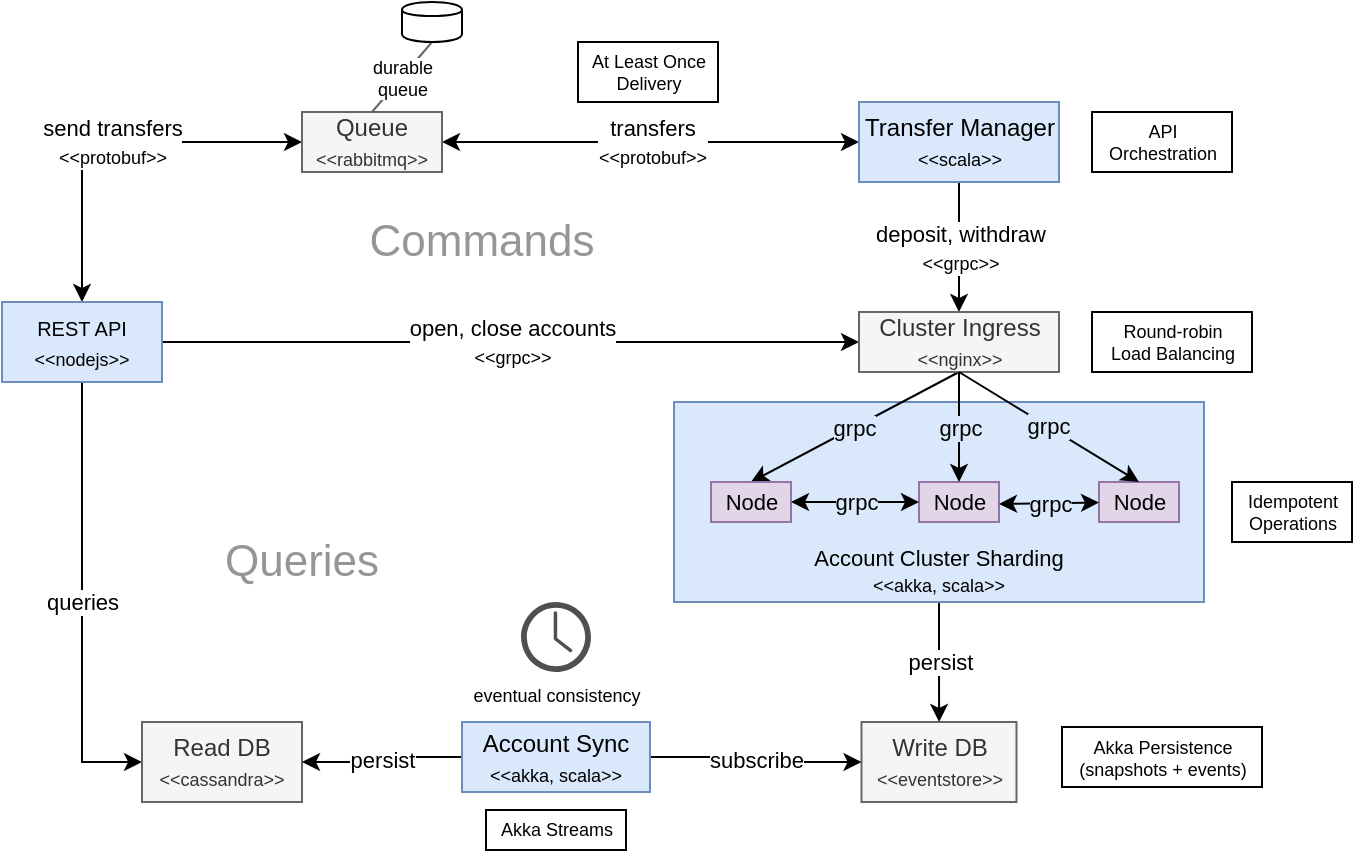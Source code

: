 <mxfile version="12.4.2" type="device" pages="1"><diagram id="GLVkd1LdRXpkTAoia9ih" name="Page-1"><mxGraphModel dx="905" dy="522" grid="1" gridSize="10" guides="1" tooltips="1" connect="1" arrows="1" fold="1" page="1" pageScale="1" pageWidth="827" pageHeight="1169" math="0" shadow="0"><root><mxCell id="0"/><mxCell id="1" parent="0"/><mxCell id="kTjVumUIt8IoQfV7V2RS-10" value="send transfers&lt;br&gt;&lt;font style=&quot;font-size: 9px&quot;&gt;&amp;lt;&amp;lt;protobuf&amp;gt;&amp;gt;&lt;/font&gt;" style="edgeStyle=orthogonalEdgeStyle;rounded=0;orthogonalLoop=1;jettySize=auto;html=1;entryX=0;entryY=0.5;entryDx=0;entryDy=0;startArrow=classic;startFill=1;exitX=0.5;exitY=0;exitDx=0;exitDy=0;" parent="1" source="kTjVumUIt8IoQfV7V2RS-1" target="kTjVumUIt8IoQfV7V2RS-2" edge="1"><mxGeometry relative="1" as="geometry"/></mxCell><mxCell id="kTjVumUIt8IoQfV7V2RS-15" value="queries" style="edgeStyle=orthogonalEdgeStyle;rounded=0;orthogonalLoop=1;jettySize=auto;html=1;entryX=0;entryY=0.5;entryDx=0;entryDy=0;" parent="1" source="kTjVumUIt8IoQfV7V2RS-1" target="kTjVumUIt8IoQfV7V2RS-3" edge="1"><mxGeometry relative="1" as="geometry"/></mxCell><mxCell id="DgnLa-CPN9TISSki18p--12" value="open, close accounts&lt;br&gt;&lt;font style=&quot;font-size: 9px&quot;&gt;&amp;lt;&amp;lt;grpc&amp;gt;&amp;gt;&lt;/font&gt;" style="edgeStyle=none;rounded=0;orthogonalLoop=1;jettySize=auto;html=1;startArrow=none;startFill=0;fontSize=11;entryX=0;entryY=0.5;entryDx=0;entryDy=0;" parent="1" source="kTjVumUIt8IoQfV7V2RS-1" target="kTjVumUIt8IoQfV7V2RS-17" edge="1"><mxGeometry relative="1" as="geometry"><mxPoint x="360" y="200" as="targetPoint"/></mxGeometry></mxCell><mxCell id="kTjVumUIt8IoQfV7V2RS-1" value="&lt;div&gt;&lt;font style=&quot;font-size: 10px&quot;&gt;REST API&lt;/font&gt;&lt;/div&gt;&lt;div&gt;&lt;font style=&quot;font-size: 9px&quot;&gt;&amp;lt;&amp;lt;nodejs&amp;gt;&amp;gt;&lt;/font&gt;&lt;br&gt;&lt;/div&gt;" style="rounded=0;whiteSpace=wrap;html=1;fillColor=#dae8fc;strokeColor=#6c8ebf;" parent="1" vertex="1"><mxGeometry x="90" y="180" width="80" height="40" as="geometry"/></mxCell><mxCell id="DgnLa-CPN9TISSki18p--13" value="transfers&lt;br&gt;&lt;span style=&quot;font-size: 9px&quot;&gt;&amp;lt;&amp;lt;protobuf&amp;gt;&amp;gt;&lt;/span&gt;" style="edgeStyle=none;rounded=0;orthogonalLoop=1;jettySize=auto;html=1;entryX=0;entryY=0.5;entryDx=0;entryDy=0;startArrow=classic;startFill=1;fontSize=11;" parent="1" source="kTjVumUIt8IoQfV7V2RS-2" target="kTjVumUIt8IoQfV7V2RS-5" edge="1"><mxGeometry relative="1" as="geometry"/></mxCell><mxCell id="DgnLa-CPN9TISSki18p--16" value="durable&lt;br style=&quot;font-size: 9px;&quot;&gt;queue" style="edgeStyle=none;rounded=0;orthogonalLoop=1;jettySize=auto;html=1;exitX=0.5;exitY=0;exitDx=0;exitDy=0;entryX=0.5;entryY=1;entryDx=0;entryDy=0;startArrow=none;startFill=0;fontSize=9;endArrow=none;endFill=0;fillColor=#f5f5f5;strokeColor=#666666;" parent="1" source="kTjVumUIt8IoQfV7V2RS-2" target="DgnLa-CPN9TISSki18p--15" edge="1"><mxGeometry relative="1" as="geometry"/></mxCell><mxCell id="kTjVumUIt8IoQfV7V2RS-2" value="&lt;div&gt;Queue&lt;/div&gt;&lt;div&gt;&lt;font style=&quot;font-size: 9px&quot;&gt;&amp;lt;&amp;lt;rabbitmq&amp;gt;&amp;gt;&lt;/font&gt;&lt;br&gt;&lt;/div&gt;" style="rounded=0;whiteSpace=wrap;html=1;fillColor=#f5f5f5;strokeColor=#666666;fontColor=#333333;" parent="1" vertex="1"><mxGeometry x="240" y="85" width="70" height="30" as="geometry"/></mxCell><mxCell id="kTjVumUIt8IoQfV7V2RS-3" value="&lt;div&gt;Read DB&lt;br&gt;&lt;/div&gt;&lt;div&gt;&lt;font style=&quot;font-size: 9px&quot;&gt;&amp;lt;&amp;lt;cassandra&amp;gt;&amp;gt;&lt;/font&gt;&lt;br&gt;&lt;/div&gt;" style="rounded=0;whiteSpace=wrap;html=1;fillColor=#f5f5f5;strokeColor=#666666;fontColor=#333333;" parent="1" vertex="1"><mxGeometry x="160" y="390" width="80" height="40" as="geometry"/></mxCell><mxCell id="kTjVumUIt8IoQfV7V2RS-4" value="&lt;div&gt;Write DB&lt;br&gt;&lt;/div&gt;&lt;div&gt;&lt;font style=&quot;font-size: 9px&quot;&gt;&amp;lt;&amp;lt;eventstore&amp;gt;&amp;gt;&lt;/font&gt;&lt;br&gt;&lt;/div&gt;" style="rounded=0;whiteSpace=wrap;html=1;fillColor=#f5f5f5;strokeColor=#666666;fontColor=#333333;" parent="1" vertex="1"><mxGeometry x="519.75" y="390" width="77.5" height="40" as="geometry"/></mxCell><mxCell id="kTjVumUIt8IoQfV7V2RS-19" value="deposit, withdraw&lt;br&gt;&lt;font style=&quot;font-size: 9px&quot;&gt;&amp;lt;&amp;lt;grpc&amp;gt;&amp;gt;&lt;/font&gt;" style="edgeStyle=orthogonalEdgeStyle;rounded=0;orthogonalLoop=1;jettySize=auto;html=1;entryX=0.5;entryY=0;entryDx=0;entryDy=0;" parent="1" source="kTjVumUIt8IoQfV7V2RS-5" target="kTjVumUIt8IoQfV7V2RS-17" edge="1"><mxGeometry relative="1" as="geometry"/></mxCell><mxCell id="kTjVumUIt8IoQfV7V2RS-5" value="&lt;div&gt;Transfer Manager&lt;br&gt;&lt;/div&gt;&lt;div&gt;&lt;font style=&quot;font-size: 9px&quot;&gt;&amp;lt;&amp;lt;scala&amp;gt;&amp;gt;&lt;/font&gt;&lt;br&gt;&lt;/div&gt;" style="rounded=0;whiteSpace=wrap;html=1;fillColor=#dae8fc;strokeColor=#6c8ebf;" parent="1" vertex="1"><mxGeometry x="518.5" y="80" width="100" height="40" as="geometry"/></mxCell><mxCell id="kTjVumUIt8IoQfV7V2RS-11" value="persist" style="edgeStyle=orthogonalEdgeStyle;rounded=0;orthogonalLoop=1;jettySize=auto;html=1;" parent="1" source="kTjVumUIt8IoQfV7V2RS-6" target="kTjVumUIt8IoQfV7V2RS-4" edge="1"><mxGeometry relative="1" as="geometry"><mxPoint x="786" y="480" as="sourcePoint"/></mxGeometry></mxCell><mxCell id="kTjVumUIt8IoQfV7V2RS-6" value="&lt;div style=&quot;font-size: 11px&quot;&gt;Account Cluster Sharding&lt;/div&gt;&lt;div&gt;&lt;font style=&quot;font-size: 9px&quot;&gt;&amp;lt;&amp;lt;akka, scala&amp;gt;&amp;gt;&lt;/font&gt;&lt;/div&gt;" style="rounded=0;whiteSpace=wrap;html=1;verticalAlign=bottom;align=center;fontSize=11;fillColor=#dae8fc;strokeColor=#6c8ebf;" parent="1" vertex="1"><mxGeometry x="426" y="230" width="265" height="100" as="geometry"/></mxCell><mxCell id="kTjVumUIt8IoQfV7V2RS-13" value="subscribe" style="edgeStyle=orthogonalEdgeStyle;rounded=0;orthogonalLoop=1;jettySize=auto;html=1;entryX=0;entryY=0.5;entryDx=0;entryDy=0;exitX=1;exitY=0.5;exitDx=0;exitDy=0;" parent="1" source="kTjVumUIt8IoQfV7V2RS-12" target="kTjVumUIt8IoQfV7V2RS-4" edge="1"><mxGeometry relative="1" as="geometry"><mxPoint x="470" y="410" as="sourcePoint"/><mxPoint x="676" y="600" as="targetPoint"/></mxGeometry></mxCell><mxCell id="kTjVumUIt8IoQfV7V2RS-14" value="persist" style="edgeStyle=orthogonalEdgeStyle;rounded=0;orthogonalLoop=1;jettySize=auto;html=1;entryX=1;entryY=0.5;entryDx=0;entryDy=0;" parent="1" source="kTjVumUIt8IoQfV7V2RS-12" target="kTjVumUIt8IoQfV7V2RS-3" edge="1"><mxGeometry relative="1" as="geometry"><mxPoint x="240" y="610" as="targetPoint"/></mxGeometry></mxCell><mxCell id="kTjVumUIt8IoQfV7V2RS-12" value="&lt;div&gt;Account Sync&lt;br&gt;&lt;/div&gt;&lt;div&gt;&lt;font style=&quot;font-size: 9px&quot;&gt;&amp;lt;&amp;lt;akka, scala&amp;gt;&amp;gt;&lt;/font&gt;&lt;br&gt;&lt;/div&gt;" style="rounded=0;whiteSpace=wrap;html=1;fillColor=#dae8fc;strokeColor=#6c8ebf;" parent="1" vertex="1"><mxGeometry x="320" y="390" width="94" height="35" as="geometry"/></mxCell><mxCell id="kTjVumUIt8IoQfV7V2RS-18" value="grpc" style="rounded=0;orthogonalLoop=1;jettySize=auto;html=1;exitX=0.5;exitY=1;exitDx=0;exitDy=0;entryX=0.5;entryY=0;entryDx=0;entryDy=0;labelBackgroundColor=#DAE8FC;" parent="1" source="kTjVumUIt8IoQfV7V2RS-17" target="DgnLa-CPN9TISSki18p--4" edge="1"><mxGeometry relative="1" as="geometry"><mxPoint x="728.5" y="200" as="sourcePoint"/></mxGeometry></mxCell><mxCell id="kTjVumUIt8IoQfV7V2RS-17" value="&lt;div&gt;Cluster Ingress&lt;br&gt;&lt;/div&gt;&lt;div&gt;&lt;font style=&quot;font-size: 9px&quot;&gt;&amp;lt;&amp;lt;nginx&amp;gt;&amp;gt;&lt;/font&gt;&lt;br&gt;&lt;/div&gt;" style="rounded=0;whiteSpace=wrap;html=1;fillColor=#f5f5f5;strokeColor=#666666;fontColor=#333333;" parent="1" vertex="1"><mxGeometry x="518.5" y="185" width="100" height="30" as="geometry"/></mxCell><mxCell id="DgnLa-CPN9TISSki18p--4" value="Node" style="rounded=0;whiteSpace=wrap;html=1;fontSize=11;align=center;fillColor=#e1d5e7;strokeColor=#9673a6;" parent="1" vertex="1"><mxGeometry x="444.5" y="270" width="40" height="20" as="geometry"/></mxCell><mxCell id="DgnLa-CPN9TISSki18p--5" value="Node" style="rounded=0;whiteSpace=wrap;html=1;fontSize=11;align=center;fillColor=#e1d5e7;strokeColor=#9673a6;" parent="1" vertex="1"><mxGeometry x="548.5" y="270" width="40" height="20" as="geometry"/></mxCell><mxCell id="DgnLa-CPN9TISSki18p--6" value="Node" style="rounded=0;whiteSpace=wrap;html=1;fontSize=11;align=center;fillColor=#e1d5e7;strokeColor=#9673a6;" parent="1" vertex="1"><mxGeometry x="638.5" y="270" width="40" height="20" as="geometry"/></mxCell><mxCell id="DgnLa-CPN9TISSki18p--8" value="grpc" style="rounded=0;orthogonalLoop=1;jettySize=auto;html=1;exitX=0.5;exitY=1;exitDx=0;exitDy=0;entryX=0.5;entryY=0;entryDx=0;entryDy=0;labelBackgroundColor=#DAE8FC;" parent="1" source="kTjVumUIt8IoQfV7V2RS-17" target="DgnLa-CPN9TISSki18p--5" edge="1"><mxGeometry relative="1" as="geometry"><mxPoint x="568.5" y="205" as="sourcePoint"/><mxPoint x="474.5" y="280" as="targetPoint"/></mxGeometry></mxCell><mxCell id="DgnLa-CPN9TISSki18p--9" value="grpc" style="rounded=0;orthogonalLoop=1;jettySize=auto;html=1;exitX=0.5;exitY=1;exitDx=0;exitDy=0;entryX=0.5;entryY=0;entryDx=0;entryDy=0;labelBackgroundColor=#DAE8FC;" parent="1" source="kTjVumUIt8IoQfV7V2RS-17" target="DgnLa-CPN9TISSki18p--6" edge="1"><mxGeometry relative="1" as="geometry"><mxPoint x="578.5" y="215" as="sourcePoint"/><mxPoint x="484.5" y="290" as="targetPoint"/></mxGeometry></mxCell><mxCell id="DgnLa-CPN9TISSki18p--10" value="grpc" style="rounded=0;orthogonalLoop=1;jettySize=auto;html=1;exitX=0;exitY=0.5;exitDx=0;exitDy=0;entryX=1;entryY=0.5;entryDx=0;entryDy=0;startArrow=classic;startFill=1;labelBackgroundColor=#DAE8FC;" parent="1" source="DgnLa-CPN9TISSki18p--5" target="DgnLa-CPN9TISSki18p--4" edge="1"><mxGeometry relative="1" as="geometry"><mxPoint x="588.5" y="225" as="sourcePoint"/><mxPoint x="494.5" y="300" as="targetPoint"/></mxGeometry></mxCell><mxCell id="DgnLa-CPN9TISSki18p--11" value="grpc" style="rounded=0;orthogonalLoop=1;jettySize=auto;html=1;startArrow=classic;startFill=1;labelBackgroundColor=#DAE8FC;" parent="1" source="DgnLa-CPN9TISSki18p--6" edge="1"><mxGeometry relative="1" as="geometry"><mxPoint x="558.5" y="290" as="sourcePoint"/><mxPoint x="588.5" y="281" as="targetPoint"/></mxGeometry></mxCell><mxCell id="DgnLa-CPN9TISSki18p--15" value="" style="shape=cylinder;whiteSpace=wrap;html=1;boundedLbl=1;backgroundOutline=1;fontSize=11;align=center;" parent="1" vertex="1"><mxGeometry x="290" y="30" width="30" height="20" as="geometry"/></mxCell><mxCell id="DgnLa-CPN9TISSki18p--18" value="API&lt;br style=&quot;font-size: 9px;&quot;&gt;Orchestration" style="text;html=1;align=center;verticalAlign=middle;resizable=0;points=[];;autosize=1;fontSize=9;strokeColor=#000000;" parent="1" vertex="1"><mxGeometry x="635" y="85" width="70" height="30" as="geometry"/></mxCell><mxCell id="DgnLa-CPN9TISSki18p--20" value="Round-robin&lt;br style=&quot;font-size: 9px;&quot;&gt;Load Balancing" style="text;html=1;align=center;verticalAlign=middle;resizable=0;points=[];;autosize=1;fontSize=9;strokeColor=#000000;" parent="1" vertex="1"><mxGeometry x="635" y="185" width="80" height="30" as="geometry"/></mxCell><mxCell id="DgnLa-CPN9TISSki18p--21" value="At Least Once&lt;br style=&quot;font-size: 9px;&quot;&gt;Delivery" style="text;html=1;align=center;verticalAlign=middle;resizable=0;points=[];;autosize=1;fontSize=9;strokeColor=#000000;" parent="1" vertex="1"><mxGeometry x="378" y="50" width="70" height="30" as="geometry"/></mxCell><mxCell id="DgnLa-CPN9TISSki18p--24" value="Idempotent&lt;br style=&quot;font-size: 9px;&quot;&gt;Operations" style="text;html=1;align=center;verticalAlign=middle;resizable=0;points=[];;autosize=1;fontSize=9;strokeColor=#000000;" parent="1" vertex="1"><mxGeometry x="705" y="270" width="60" height="30" as="geometry"/></mxCell><mxCell id="DgnLa-CPN9TISSki18p--25" value="Akka Persistence&lt;br style=&quot;font-size: 9px;&quot;&gt;(snapshots + events)" style="text;html=1;align=center;verticalAlign=middle;resizable=0;points=[];;autosize=1;fontSize=9;strokeColor=#000000;" parent="1" vertex="1"><mxGeometry x="620" y="392.5" width="100" height="30" as="geometry"/></mxCell><mxCell id="DgnLa-CPN9TISSki18p--28" value="eventual consistency" style="pointerEvents=1;shadow=0;dashed=0;html=1;strokeColor=none;fillColor=#505050;labelPosition=center;verticalLabelPosition=bottom;verticalAlign=top;outlineConnect=0;align=center;shape=mxgraph.office.concepts.clock;fontSize=9;" parent="1" vertex="1"><mxGeometry x="349.5" y="330" width="35" height="35" as="geometry"/></mxCell><mxCell id="9zICcz4kgQw_q8u_w8nH-1" value="Akka Streams" style="text;html=1;align=center;verticalAlign=middle;resizable=0;points=[];;autosize=1;fontSize=9;strokeColor=#000000;" parent="1" vertex="1"><mxGeometry x="332" y="434" width="70" height="20" as="geometry"/></mxCell><mxCell id="GF-e-_xbJxc4fFwl81SI-1" value="Commands" style="text;html=1;strokeColor=none;fillColor=none;align=center;verticalAlign=middle;whiteSpace=wrap;rounded=0;fontSize=22;fontColor=#969696;" vertex="1" parent="1"><mxGeometry x="310" y="140" width="40" height="20" as="geometry"/></mxCell><mxCell id="GF-e-_xbJxc4fFwl81SI-2" value="Queries" style="text;html=1;strokeColor=none;fillColor=none;align=center;verticalAlign=middle;whiteSpace=wrap;rounded=0;fontSize=22;fontColor=#969696;" vertex="1" parent="1"><mxGeometry x="220" y="300" width="40" height="20" as="geometry"/></mxCell></root></mxGraphModel></diagram></mxfile>
